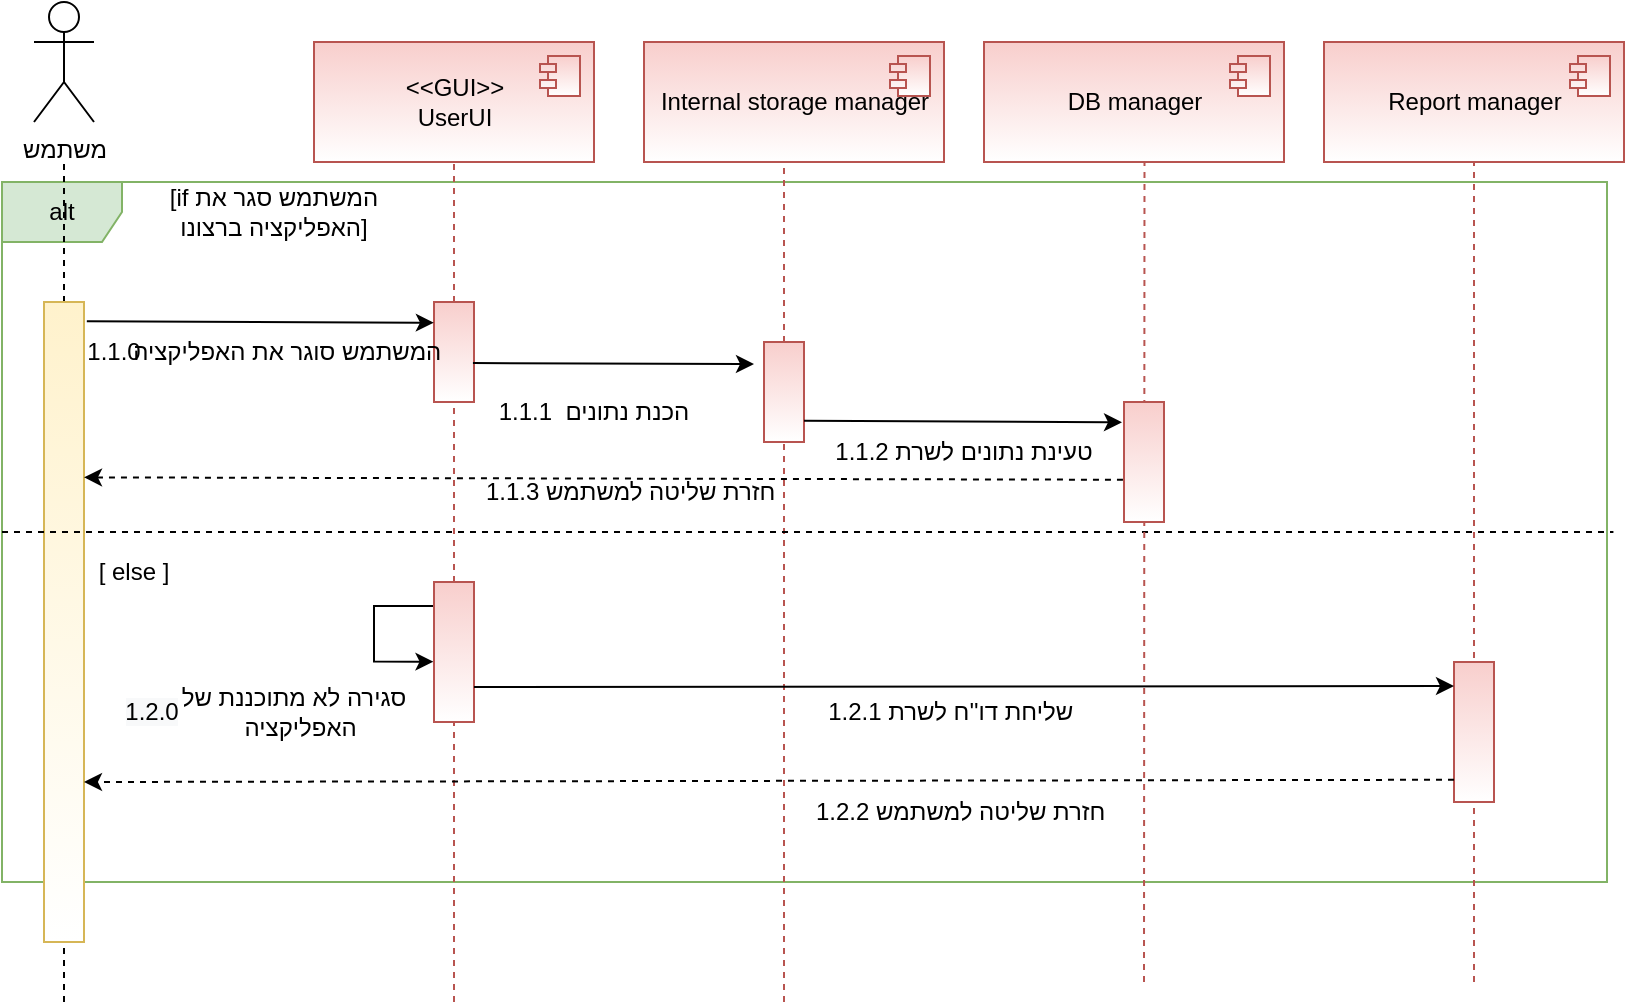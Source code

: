 <mxfile version="16.5.1" type="device"><diagram id="NQNrdyokiaG8pjqe4-te" name="Page-1"><mxGraphModel dx="1038" dy="649" grid="1" gridSize="10" guides="1" tooltips="1" connect="1" arrows="1" fold="1" page="1" pageScale="1" pageWidth="850" pageHeight="1100" math="0" shadow="0"><root><mxCell id="0"/><mxCell id="1" parent="0"/><mxCell id="vsHgMHErxk0yuUAJlOsU-50" value="alt" style="shape=umlFrame;whiteSpace=wrap;html=1;fillColor=#d5e8d4;strokeColor=#82b366;" parent="1" vertex="1"><mxGeometry x="20" y="100" width="802.5" height="350" as="geometry"/></mxCell><mxCell id="vsHgMHErxk0yuUAJlOsU-10" value="משתמש" style="shape=umlActor;verticalLabelPosition=bottom;verticalAlign=top;html=1;outlineConnect=0;gradientColor=#ffffff;" parent="1" vertex="1"><mxGeometry x="36" y="10" width="30" height="60" as="geometry"/></mxCell><mxCell id="vsHgMHErxk0yuUAJlOsU-11" value="" style="endArrow=none;dashed=1;html=1;rounded=0;startArrow=none;" parent="1" source="vsHgMHErxk0yuUAJlOsU-19" edge="1"><mxGeometry width="50" height="50" relative="1" as="geometry"><mxPoint x="51" y="470" as="sourcePoint"/><mxPoint x="51" y="90" as="targetPoint"/></mxGeometry></mxCell><mxCell id="vsHgMHErxk0yuUAJlOsU-12" value="" style="endArrow=none;dashed=1;html=1;rounded=0;entryX=0.5;entryY=1;entryDx=0;entryDy=0;fillColor=#f8cecc;strokeColor=#b85450;startArrow=none;" parent="1" source="vsHgMHErxk0yuUAJlOsU-16" edge="1"><mxGeometry width="50" height="50" relative="1" as="geometry"><mxPoint x="246" y="480" as="sourcePoint"/><mxPoint x="246" y="90" as="targetPoint"/></mxGeometry></mxCell><mxCell id="vsHgMHErxk0yuUAJlOsU-13" value="" style="endArrow=none;dashed=1;html=1;rounded=0;entryX=0.5;entryY=1;entryDx=0;entryDy=0;fillColor=#f8cecc;strokeColor=#b85450;startArrow=none;" parent="1" source="vsHgMHErxk0yuUAJlOsU-27" edge="1"><mxGeometry width="50" height="50" relative="1" as="geometry"><mxPoint x="406" y="490" as="sourcePoint"/><mxPoint x="411" y="90" as="targetPoint"/></mxGeometry></mxCell><mxCell id="vsHgMHErxk0yuUAJlOsU-16" value="" style="rounded=0;whiteSpace=wrap;html=1;fillColor=#f8cecc;strokeColor=#b85450;gradientColor=#ffffff;" parent="1" vertex="1"><mxGeometry x="236" y="160" width="20" height="50" as="geometry"/></mxCell><mxCell id="vsHgMHErxk0yuUAJlOsU-17" value="" style="endArrow=none;dashed=1;html=1;rounded=0;entryX=0.5;entryY=1;entryDx=0;entryDy=0;fillColor=#f8cecc;strokeColor=#b85450;" parent="1" target="vsHgMHErxk0yuUAJlOsU-16" edge="1"><mxGeometry width="50" height="50" relative="1" as="geometry"><mxPoint x="246" y="510" as="sourcePoint"/><mxPoint x="246" y="90" as="targetPoint"/></mxGeometry></mxCell><mxCell id="vsHgMHErxk0yuUAJlOsU-18" value="המשתמש סוגר את האפליקציה&amp;nbsp;" style="text;html=1;strokeColor=none;fillColor=none;align=center;verticalAlign=middle;whiteSpace=wrap;rounded=0;textDirection=rtl;" parent="1" vertex="1"><mxGeometry x="61" y="170" width="200" height="30" as="geometry"/></mxCell><mxCell id="vsHgMHErxk0yuUAJlOsU-19" value="" style="rounded=0;whiteSpace=wrap;html=1;fillColor=#fff2cc;strokeColor=#d6b656;gradientColor=#ffffff;" parent="1" vertex="1"><mxGeometry x="41" y="160" width="20" height="320" as="geometry"/></mxCell><mxCell id="vsHgMHErxk0yuUAJlOsU-20" value="" style="endArrow=none;dashed=1;html=1;rounded=0;" parent="1" target="vsHgMHErxk0yuUAJlOsU-19" edge="1"><mxGeometry width="50" height="50" relative="1" as="geometry"><mxPoint x="51" y="510" as="sourcePoint"/><mxPoint x="51" y="90" as="targetPoint"/></mxGeometry></mxCell><mxCell id="vsHgMHErxk0yuUAJlOsU-23" value="" style="endArrow=classic;html=1;rounded=0;exitX=0.974;exitY=0.611;exitDx=0;exitDy=0;exitPerimeter=0;" parent="1" source="vsHgMHErxk0yuUAJlOsU-16" edge="1"><mxGeometry width="50" height="50" relative="1" as="geometry"><mxPoint x="261" y="190" as="sourcePoint"/><mxPoint x="396" y="191" as="targetPoint"/></mxGeometry></mxCell><mxCell id="vsHgMHErxk0yuUAJlOsU-25" value="&lt;span&gt;&amp;lt;&amp;lt;GUI&amp;gt;&amp;gt;&lt;/span&gt;&lt;br&gt;&lt;span&gt;UserUI&lt;/span&gt;" style="html=1;dropTarget=0;fillColor=#f8cecc;strokeColor=#b85450;gradientColor=#ffffff;" parent="1" vertex="1"><mxGeometry x="176" y="30" width="140" height="60" as="geometry"/></mxCell><mxCell id="vsHgMHErxk0yuUAJlOsU-26" value="" style="shape=module;jettyWidth=8;jettyHeight=4;fillColor=#f8cecc;strokeColor=#b85450;gradientColor=#ffffff;" parent="vsHgMHErxk0yuUAJlOsU-25" vertex="1"><mxGeometry x="1" width="20" height="20" relative="1" as="geometry"><mxPoint x="-27" y="7" as="offset"/></mxGeometry></mxCell><mxCell id="vsHgMHErxk0yuUAJlOsU-27" value="" style="rounded=0;whiteSpace=wrap;html=1;fillColor=#f8cecc;strokeColor=#b85450;gradientColor=#ffffff;" parent="1" vertex="1"><mxGeometry x="401" y="180" width="20" height="50" as="geometry"/></mxCell><mxCell id="vsHgMHErxk0yuUAJlOsU-28" value="" style="endArrow=none;dashed=1;html=1;rounded=0;entryX=0.5;entryY=1;entryDx=0;entryDy=0;fillColor=#f8cecc;strokeColor=#b85450;" parent="1" target="vsHgMHErxk0yuUAJlOsU-27" edge="1"><mxGeometry width="50" height="50" relative="1" as="geometry"><mxPoint x="411" y="510" as="sourcePoint"/><mxPoint x="406" y="130" as="targetPoint"/></mxGeometry></mxCell><mxCell id="VqswDoENjYhNsq98UbDP-14" style="edgeStyle=orthogonalEdgeStyle;rounded=0;orthogonalLoop=1;jettySize=auto;html=1;exitX=0;exitY=0.25;exitDx=0;exitDy=0;entryX=-0.013;entryY=0.569;entryDx=0;entryDy=0;entryPerimeter=0;" parent="1" source="vsHgMHErxk0yuUAJlOsU-30" target="vsHgMHErxk0yuUAJlOsU-30" edge="1"><mxGeometry relative="1" as="geometry"><mxPoint x="246" y="350" as="targetPoint"/><Array as="points"><mxPoint x="236" y="312"/><mxPoint x="206" y="312"/><mxPoint x="206" y="340"/></Array></mxGeometry></mxCell><mxCell id="vsHgMHErxk0yuUAJlOsU-30" value="" style="rounded=0;whiteSpace=wrap;html=1;fillColor=#f8cecc;strokeColor=#b85450;gradientColor=#ffffff;" parent="1" vertex="1"><mxGeometry x="236" y="300" width="20" height="70" as="geometry"/></mxCell><mxCell id="vsHgMHErxk0yuUAJlOsU-32" value="1.1.0" style="text;html=1;strokeColor=none;fillColor=none;align=center;verticalAlign=middle;whiteSpace=wrap;rounded=0;" parent="1" vertex="1"><mxGeometry x="66" y="170" width="20" height="30" as="geometry"/></mxCell><mxCell id="vsHgMHErxk0yuUAJlOsU-34" value="" style="endArrow=classic;html=1;rounded=0;dashed=1;exitX=-0.026;exitY=0.648;exitDx=0;exitDy=0;entryX=1;entryY=0.274;entryDx=0;entryDy=0;entryPerimeter=0;exitPerimeter=0;" parent="1" source="VqswDoENjYhNsq98UbDP-2" target="vsHgMHErxk0yuUAJlOsU-19" edge="1"><mxGeometry width="50" height="50" relative="1" as="geometry"><mxPoint x="246" y="480" as="sourcePoint"/><mxPoint x="86" y="470" as="targetPoint"/></mxGeometry></mxCell><mxCell id="vsHgMHErxk0yuUAJlOsU-35" value="Internal storage manager" style="html=1;dropTarget=0;fillColor=#f8cecc;strokeColor=#b85450;gradientColor=#ffffff;" parent="1" vertex="1"><mxGeometry x="341" y="30" width="150" height="60" as="geometry"/></mxCell><mxCell id="vsHgMHErxk0yuUAJlOsU-36" value="" style="shape=module;jettyWidth=8;jettyHeight=4;fillColor=#f8cecc;strokeColor=#b85450;gradientColor=#ffffff;" parent="vsHgMHErxk0yuUAJlOsU-35" vertex="1"><mxGeometry x="1" width="20" height="20" relative="1" as="geometry"><mxPoint x="-27" y="7" as="offset"/></mxGeometry></mxCell><mxCell id="vsHgMHErxk0yuUAJlOsU-51" value="[ else ]" style="text;html=1;strokeColor=none;fillColor=none;align=center;verticalAlign=middle;whiteSpace=wrap;rounded=0;" parent="1" vertex="1"><mxGeometry x="56" y="280" width="60" height="30" as="geometry"/></mxCell><mxCell id="vsHgMHErxk0yuUAJlOsU-52" value="[if המשתמש סגר את האפליקציה ברצונו]" style="text;html=1;strokeColor=none;fillColor=none;align=center;verticalAlign=middle;whiteSpace=wrap;rounded=0;" parent="1" vertex="1"><mxGeometry x="96" y="100" width="120" height="30" as="geometry"/></mxCell><mxCell id="vsHgMHErxk0yuUAJlOsU-53" value="" style="endArrow=none;dashed=1;html=1;rounded=0;exitX=0;exitY=0.5;exitDx=0;exitDy=0;exitPerimeter=0;entryX=1.004;entryY=0.5;entryDx=0;entryDy=0;entryPerimeter=0;" parent="1" source="vsHgMHErxk0yuUAJlOsU-50" target="vsHgMHErxk0yuUAJlOsU-50" edge="1"><mxGeometry width="50" height="50" relative="1" as="geometry"><mxPoint x="346" y="220" as="sourcePoint"/><mxPoint x="396" y="170" as="targetPoint"/></mxGeometry></mxCell><mxCell id="vsHgMHErxk0yuUAJlOsU-56" value="" style="endArrow=classic;html=1;rounded=0;exitX=1.071;exitY=0.03;exitDx=0;exitDy=0;entryX=-0.003;entryY=0.207;entryDx=0;entryDy=0;entryPerimeter=0;exitPerimeter=0;" parent="1" source="vsHgMHErxk0yuUAJlOsU-19" target="vsHgMHErxk0yuUAJlOsU-16" edge="1"><mxGeometry width="50" height="50" relative="1" as="geometry"><mxPoint x="396" y="330" as="sourcePoint"/><mxPoint x="446" y="280" as="targetPoint"/></mxGeometry></mxCell><mxCell id="vsHgMHErxk0yuUAJlOsU-57" value="" style="endArrow=none;dashed=1;html=1;rounded=0;entryX=0.535;entryY=0.995;entryDx=0;entryDy=0;fillColor=#f8cecc;strokeColor=#b85450;entryPerimeter=0;" parent="1" target="vsHgMHErxk0yuUAJlOsU-58" edge="1"><mxGeometry width="50" height="50" relative="1" as="geometry"><mxPoint x="591" y="500" as="sourcePoint"/><mxPoint x="581" y="240" as="targetPoint"/></mxGeometry></mxCell><mxCell id="vsHgMHErxk0yuUAJlOsU-58" value="DB manager" style="html=1;dropTarget=0;fillColor=#f8cecc;strokeColor=#b85450;gradientColor=#ffffff;" parent="1" vertex="1"><mxGeometry x="511" y="30" width="150" height="60" as="geometry"/></mxCell><mxCell id="vsHgMHErxk0yuUAJlOsU-59" value="" style="shape=module;jettyWidth=8;jettyHeight=4;fillColor=#f8cecc;strokeColor=#b85450;gradientColor=#ffffff;" parent="vsHgMHErxk0yuUAJlOsU-58" vertex="1"><mxGeometry x="1" width="20" height="20" relative="1" as="geometry"><mxPoint x="-27" y="7" as="offset"/></mxGeometry></mxCell><mxCell id="VqswDoENjYhNsq98UbDP-2" value="" style="rounded=0;whiteSpace=wrap;html=1;fillColor=#f8cecc;strokeColor=#b85450;gradientColor=#ffffff;" parent="1" vertex="1"><mxGeometry x="581" y="210" width="20" height="60" as="geometry"/></mxCell><mxCell id="VqswDoENjYhNsq98UbDP-3" value="" style="endArrow=classic;html=1;rounded=0;entryX=-0.05;entryY=0.169;entryDx=0;entryDy=0;exitX=1;exitY=0.788;exitDx=0;exitDy=0;entryPerimeter=0;exitPerimeter=0;" parent="1" source="vsHgMHErxk0yuUAJlOsU-27" target="VqswDoENjYhNsq98UbDP-2" edge="1"><mxGeometry width="50" height="50" relative="1" as="geometry"><mxPoint x="421" y="225.54" as="sourcePoint"/><mxPoint x="606.48" y="224.47" as="targetPoint"/></mxGeometry></mxCell><mxCell id="VqswDoENjYhNsq98UbDP-5" value="Report manager" style="html=1;dropTarget=0;fillColor=#f8cecc;strokeColor=#b85450;gradientColor=#ffffff;" parent="1" vertex="1"><mxGeometry x="681" y="30" width="150" height="60" as="geometry"/></mxCell><mxCell id="VqswDoENjYhNsq98UbDP-6" value="" style="shape=module;jettyWidth=8;jettyHeight=4;fillColor=#f8cecc;strokeColor=#b85450;gradientColor=#ffffff;" parent="VqswDoENjYhNsq98UbDP-5" vertex="1"><mxGeometry x="1" width="20" height="20" relative="1" as="geometry"><mxPoint x="-27" y="7" as="offset"/></mxGeometry></mxCell><mxCell id="VqswDoENjYhNsq98UbDP-7" value="" style="endArrow=none;dashed=1;html=1;rounded=0;entryX=0.5;entryY=1;entryDx=0;entryDy=0;fillColor=#f8cecc;strokeColor=#b85450;" parent="1" target="VqswDoENjYhNsq98UbDP-5" edge="1"><mxGeometry width="50" height="50" relative="1" as="geometry"><mxPoint x="756" y="500" as="sourcePoint"/><mxPoint x="769.25" y="100.0" as="targetPoint"/></mxGeometry></mxCell><mxCell id="VqswDoENjYhNsq98UbDP-10" value="הכנת נתונים&amp;nbsp; 1.1.1" style="text;html=1;strokeColor=none;fillColor=none;align=center;verticalAlign=middle;whiteSpace=wrap;rounded=0;textDirection=rtl;" parent="1" vertex="1"><mxGeometry x="216" y="200" width="200" height="30" as="geometry"/></mxCell><mxCell id="VqswDoENjYhNsq98UbDP-11" value="טעינת נתונים לשרת 1.1.2" style="text;html=1;strokeColor=none;fillColor=none;align=center;verticalAlign=middle;whiteSpace=wrap;rounded=0;textDirection=rtl;" parent="1" vertex="1"><mxGeometry x="401" y="220" width="200" height="30" as="geometry"/></mxCell><mxCell id="VqswDoENjYhNsq98UbDP-12" value="&amp;nbsp;חזרת שליטה למשתמש 1.1.3" style="text;html=1;strokeColor=none;fillColor=none;align=center;verticalAlign=middle;whiteSpace=wrap;rounded=0;textDirection=rtl;" parent="1" vertex="1"><mxGeometry x="236" y="240" width="200" height="30" as="geometry"/></mxCell><mxCell id="VqswDoENjYhNsq98UbDP-13" value="" style="rounded=0;whiteSpace=wrap;html=1;fillColor=#f8cecc;strokeColor=#b85450;gradientColor=#ffffff;" parent="1" vertex="1"><mxGeometry x="746" y="340" width="20" height="70" as="geometry"/></mxCell><mxCell id="VqswDoENjYhNsq98UbDP-15" value="" style="endArrow=classic;html=1;rounded=0;exitX=1;exitY=0.75;exitDx=0;exitDy=0;" parent="1" source="vsHgMHErxk0yuUAJlOsU-30" edge="1"><mxGeometry width="50" height="50" relative="1" as="geometry"><mxPoint x="386" y="310" as="sourcePoint"/><mxPoint x="746" y="352" as="targetPoint"/></mxGeometry></mxCell><mxCell id="VqswDoENjYhNsq98UbDP-16" value="" style="endArrow=classic;html=1;rounded=0;dashed=1;exitX=-0.026;exitY=0.648;exitDx=0;exitDy=0;entryX=1;entryY=0.75;entryDx=0;entryDy=0;exitPerimeter=0;" parent="1" target="vsHgMHErxk0yuUAJlOsU-19" edge="1"><mxGeometry width="50" height="50" relative="1" as="geometry"><mxPoint x="746" y="398.88" as="sourcePoint"/><mxPoint x="226.52" y="397.68" as="targetPoint"/></mxGeometry></mxCell><mxCell id="VqswDoENjYhNsq98UbDP-17" value="&amp;nbsp;חזרת שליטה למשתמש 1.2.2" style="text;html=1;strokeColor=none;fillColor=none;align=center;verticalAlign=middle;whiteSpace=wrap;rounded=0;textDirection=rtl;" parent="1" vertex="1"><mxGeometry x="401" y="400" width="200" height="30" as="geometry"/></mxCell><mxCell id="VqswDoENjYhNsq98UbDP-18" value="סגירה לא מתוכננת של האפליקציה&amp;nbsp;&amp;nbsp;" style="text;html=1;strokeColor=none;fillColor=none;align=center;verticalAlign=middle;whiteSpace=wrap;rounded=0;textDirection=rtl;" parent="1" vertex="1"><mxGeometry x="86" y="350" width="160" height="30" as="geometry"/></mxCell><mxCell id="VqswDoENjYhNsq98UbDP-19" value="&#10;&#10;&lt;span style=&quot;color: rgb(0, 0, 0); font-family: helvetica; font-size: 12px; font-style: normal; font-weight: 400; letter-spacing: normal; text-align: center; text-indent: 0px; text-transform: none; word-spacing: 0px; background-color: rgb(248, 249, 250); display: inline; float: none;&quot;&gt;1.2.0&lt;/span&gt;&#10;&#10;" style="text;html=1;strokeColor=none;fillColor=none;align=center;verticalAlign=middle;whiteSpace=wrap;rounded=0;" parent="1" vertex="1"><mxGeometry x="80" y="350" width="30" height="30" as="geometry"/></mxCell><mxCell id="VqswDoENjYhNsq98UbDP-20" value="&amp;nbsp;שליחת דו''ח לשרת 1.2.1" style="text;html=1;strokeColor=none;fillColor=none;align=center;verticalAlign=middle;whiteSpace=wrap;rounded=0;textDirection=rtl;" parent="1" vertex="1"><mxGeometry x="396" y="350" width="200" height="30" as="geometry"/></mxCell></root></mxGraphModel></diagram></mxfile>